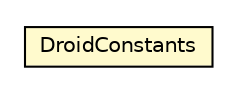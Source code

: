 #!/usr/local/bin/dot
#
# Class diagram 
# Generated by UMLGraph version 5.1 (http://www.umlgraph.org/)
#

digraph G {
	edge [fontname="Helvetica",fontsize=10,labelfontname="Helvetica",labelfontsize=10];
	node [fontname="Helvetica",fontsize=10,shape=plaintext];
	nodesep=0.25;
	ranksep=0.5;
	// uk.gov.nationalarchives.droid.base.DroidConstants
	c1879 [label=<<table title="uk.gov.nationalarchives.droid.base.DroidConstants" border="0" cellborder="1" cellspacing="0" cellpadding="2" port="p" bgcolor="lemonChiffon" href="./DroidConstants.html">
		<tr><td><table border="0" cellspacing="0" cellpadding="1">
<tr><td align="center" balign="center"> DroidConstants </td></tr>
		</table></td></tr>
		</table>>, fontname="Helvetica", fontcolor="black", fontsize=10.0];
}

